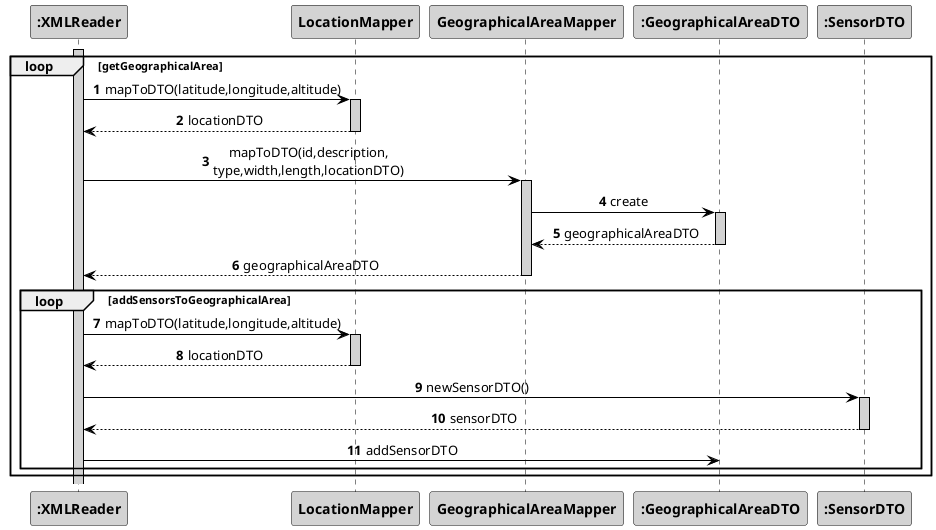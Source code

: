 @startuml
skinparam sequenceMessageAlign center
skinparam sequence {
	ArrowColor Black
	ActorBorderColor DarkBlue
	LifeLineBorderColor black
	LifeLineBackgroundColor LightGrey

	ParticipantBorderColor Black
	ParticipantBackgroundColor LightGrey
	ParticipantFontStyle Bold

	ActorBackgroundColor DimGrey
	ActorFontColor DeepSkyBlue
	ActorFontStyle Bold
	ActorFontSize 17
	ActorFontName Aapex
}
autonumber
loop getGeographicalArea
activate ":XMLReader"
":XMLReader" -> "LocationMapper": mapToDTO(latitude,longitude,altitude)
activate "LocationMapper"
"LocationMapper" --> ":XMLReader" : locationDTO
deactivate "LocationMapper"
":XMLReader" -> "GeographicalAreaMapper": mapToDTO(id,description,\ntype,width,length,locationDTO)
activate "GeographicalAreaMapper"
"GeographicalAreaMapper" -> ":GeographicalAreaDTO" : create
activate ":GeographicalAreaDTO"
":GeographicalAreaDTO" --> "GeographicalAreaMapper": geographicalAreaDTO
deactivate ":GeographicalAreaDTO"
"GeographicalAreaMapper" --> ":XMLReader" : geographicalAreaDTO
deactivate "GeographicalAreaMapper"

loop addSensorsToGeographicalArea
":XMLReader" -> "LocationMapper": mapToDTO(latitude,longitude,altitude)
activate "LocationMapper"
"LocationMapper" --> ":XMLReader" : locationDTO
deactivate "LocationMapper"
":XMLReader" -> ":SensorDTO": newSensorDTO()
activate ":SensorDTO"
":SensorDTO" --> ":XMLReader" : sensorDTO
deactivate ":SensorDTO"
":XMLReader" -> ":GeographicalAreaDTO" : addSensorDTO

end
end
@enduml